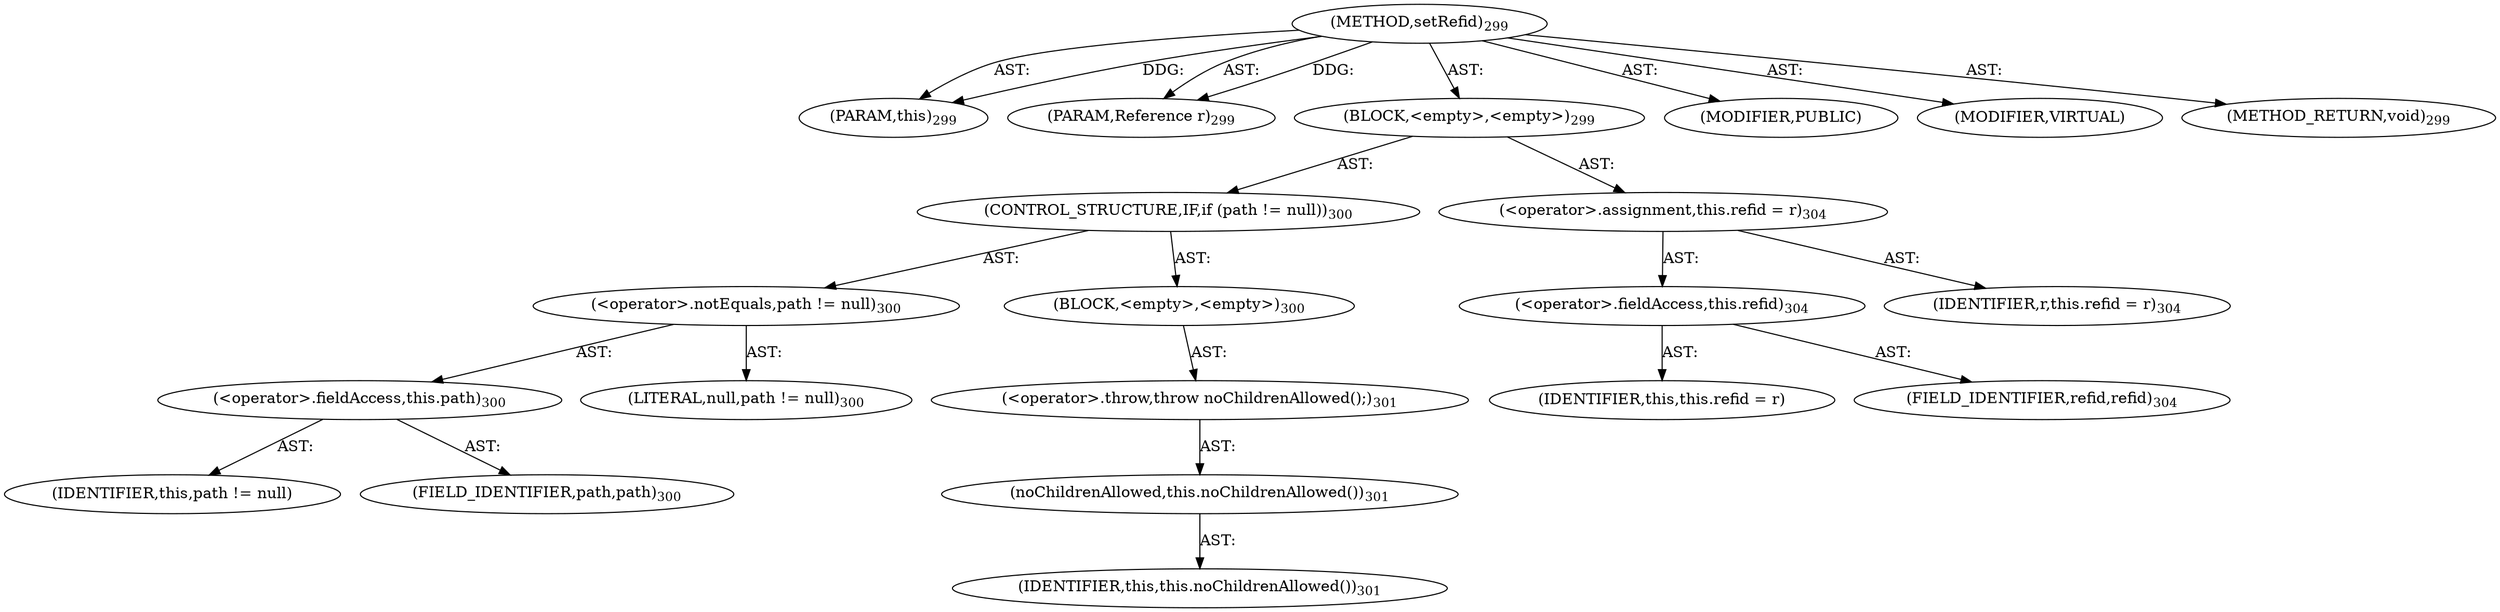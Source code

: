 digraph "setRefid" {  
"111669149709" [label = <(METHOD,setRefid)<SUB>299</SUB>> ]
"115964116999" [label = <(PARAM,this)<SUB>299</SUB>> ]
"115964117015" [label = <(PARAM,Reference r)<SUB>299</SUB>> ]
"25769803796" [label = <(BLOCK,&lt;empty&gt;,&lt;empty&gt;)<SUB>299</SUB>> ]
"47244640262" [label = <(CONTROL_STRUCTURE,IF,if (path != null))<SUB>300</SUB>> ]
"30064771182" [label = <(&lt;operator&gt;.notEquals,path != null)<SUB>300</SUB>> ]
"30064771183" [label = <(&lt;operator&gt;.fieldAccess,this.path)<SUB>300</SUB>> ]
"68719476820" [label = <(IDENTIFIER,this,path != null)> ]
"55834574887" [label = <(FIELD_IDENTIFIER,path,path)<SUB>300</SUB>> ]
"90194313240" [label = <(LITERAL,null,path != null)<SUB>300</SUB>> ]
"25769803797" [label = <(BLOCK,&lt;empty&gt;,&lt;empty&gt;)<SUB>300</SUB>> ]
"30064771184" [label = <(&lt;operator&gt;.throw,throw noChildrenAllowed();)<SUB>301</SUB>> ]
"30064771185" [label = <(noChildrenAllowed,this.noChildrenAllowed())<SUB>301</SUB>> ]
"68719476745" [label = <(IDENTIFIER,this,this.noChildrenAllowed())<SUB>301</SUB>> ]
"30064771186" [label = <(&lt;operator&gt;.assignment,this.refid = r)<SUB>304</SUB>> ]
"30064771187" [label = <(&lt;operator&gt;.fieldAccess,this.refid)<SUB>304</SUB>> ]
"68719476821" [label = <(IDENTIFIER,this,this.refid = r)> ]
"55834574888" [label = <(FIELD_IDENTIFIER,refid,refid)<SUB>304</SUB>> ]
"68719476822" [label = <(IDENTIFIER,r,this.refid = r)<SUB>304</SUB>> ]
"133143986216" [label = <(MODIFIER,PUBLIC)> ]
"133143986217" [label = <(MODIFIER,VIRTUAL)> ]
"128849018893" [label = <(METHOD_RETURN,void)<SUB>299</SUB>> ]
  "111669149709" -> "115964116999"  [ label = "AST: "] 
  "111669149709" -> "115964117015"  [ label = "AST: "] 
  "111669149709" -> "25769803796"  [ label = "AST: "] 
  "111669149709" -> "133143986216"  [ label = "AST: "] 
  "111669149709" -> "133143986217"  [ label = "AST: "] 
  "111669149709" -> "128849018893"  [ label = "AST: "] 
  "25769803796" -> "47244640262"  [ label = "AST: "] 
  "25769803796" -> "30064771186"  [ label = "AST: "] 
  "47244640262" -> "30064771182"  [ label = "AST: "] 
  "47244640262" -> "25769803797"  [ label = "AST: "] 
  "30064771182" -> "30064771183"  [ label = "AST: "] 
  "30064771182" -> "90194313240"  [ label = "AST: "] 
  "30064771183" -> "68719476820"  [ label = "AST: "] 
  "30064771183" -> "55834574887"  [ label = "AST: "] 
  "25769803797" -> "30064771184"  [ label = "AST: "] 
  "30064771184" -> "30064771185"  [ label = "AST: "] 
  "30064771185" -> "68719476745"  [ label = "AST: "] 
  "30064771186" -> "30064771187"  [ label = "AST: "] 
  "30064771186" -> "68719476822"  [ label = "AST: "] 
  "30064771187" -> "68719476821"  [ label = "AST: "] 
  "30064771187" -> "55834574888"  [ label = "AST: "] 
  "111669149709" -> "115964116999"  [ label = "DDG: "] 
  "111669149709" -> "115964117015"  [ label = "DDG: "] 
}
